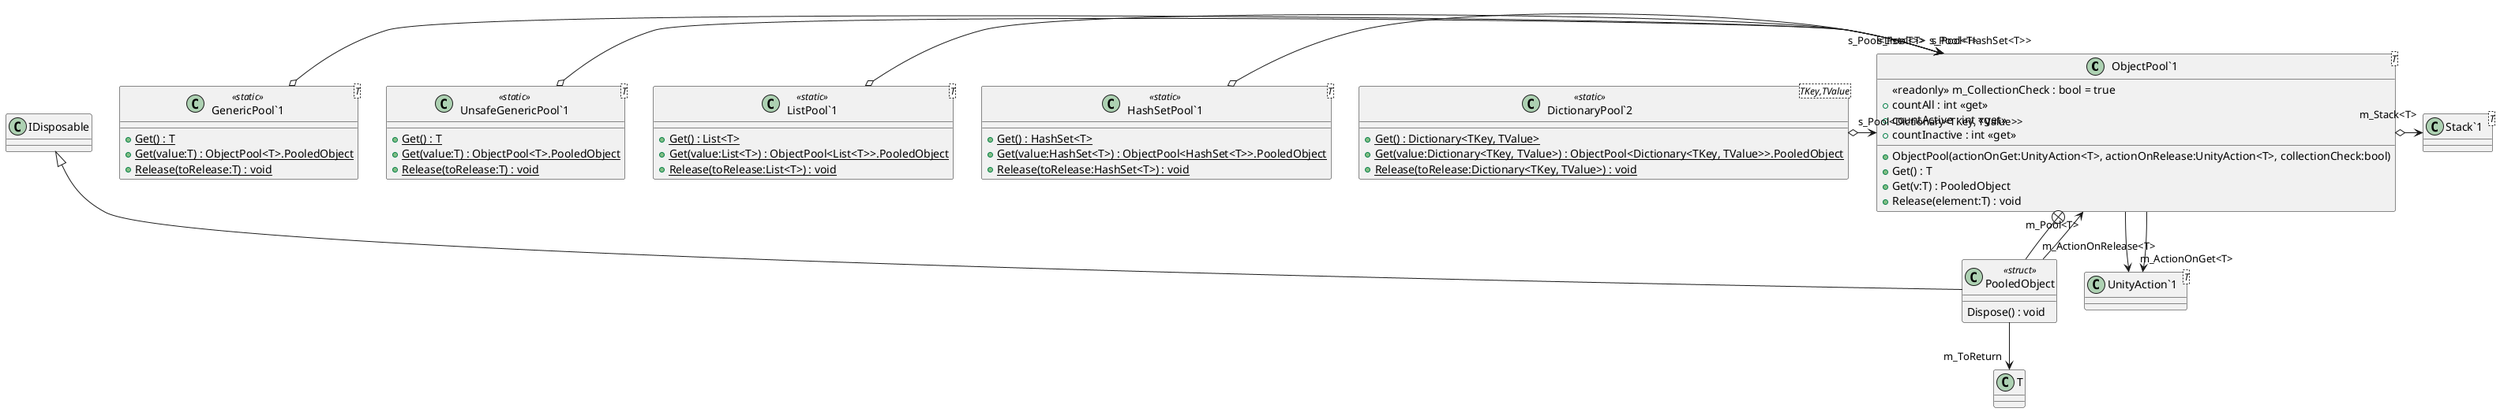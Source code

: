 @startuml
class "ObjectPool`1"<T> {
    <<readonly>> m_CollectionCheck : bool = true
    + countAll : int <<get>>
    + countActive : int <<get>>
    + countInactive : int <<get>>
    + ObjectPool(actionOnGet:UnityAction<T>, actionOnRelease:UnityAction<T>, collectionCheck:bool)
    + Get() : T
    + Get(v:T) : PooledObject
    + Release(element:T) : void
}
class "GenericPool`1"<T> <<static>> {
    + {static} Get() : T
    + {static} Get(value:T) : ObjectPool<T>.PooledObject
    + {static} Release(toRelease:T) : void
}
class "UnsafeGenericPool`1"<T> <<static>> {
    + {static} Get() : T
    + {static} Get(value:T) : ObjectPool<T>.PooledObject
    + {static} Release(toRelease:T) : void
}
class "ListPool`1"<T> <<static>> {
    + {static} Get() : List<T>
    + {static} Get(value:List<T>) : ObjectPool<List<T>>.PooledObject
    + {static} Release(toRelease:List<T>) : void
}
class "HashSetPool`1"<T> <<static>> {
    + {static} Get() : HashSet<T>
    + {static} Get(value:HashSet<T>) : ObjectPool<HashSet<T>>.PooledObject
    + {static} Release(toRelease:HashSet<T>) : void
}
class "DictionaryPool`2"<TKey,TValue> <<static>> {
    + {static} Get() : Dictionary<TKey, TValue>
    + {static} Get(value:Dictionary<TKey, TValue>) : ObjectPool<Dictionary<TKey, TValue>>.PooledObject
    + {static} Release(toRelease:Dictionary<TKey, TValue>) : void
}
class "Stack`1"<T> {
}
class "UnityAction`1"<T> {
}
class PooledObject <<struct>> {
    Dispose() : void
}
"ObjectPool`1" o-> "m_Stack<T>" "Stack`1"
"ObjectPool`1" --> "m_ActionOnGet<T>" "UnityAction`1"
"ObjectPool`1" --> "m_ActionOnRelease<T>" "UnityAction`1"
"GenericPool`1" o-> "s_Pool<T>" "ObjectPool`1"
"UnsafeGenericPool`1" o-> "s_Pool<T>" "ObjectPool`1"
"ListPool`1" o-> "s_Pool<List<T>>" "ObjectPool`1"
"HashSetPool`1" o-> "s_Pool<HashSet<T>>" "ObjectPool`1"
"DictionaryPool`2" o-> "s_Pool<Dictionary<TKey, TValue>>" "ObjectPool`1"
"ObjectPool`1" +-- PooledObject
IDisposable <|-- PooledObject
PooledObject --> "m_ToReturn" T
PooledObject --> "m_Pool<T>" "ObjectPool`1"
@enduml
